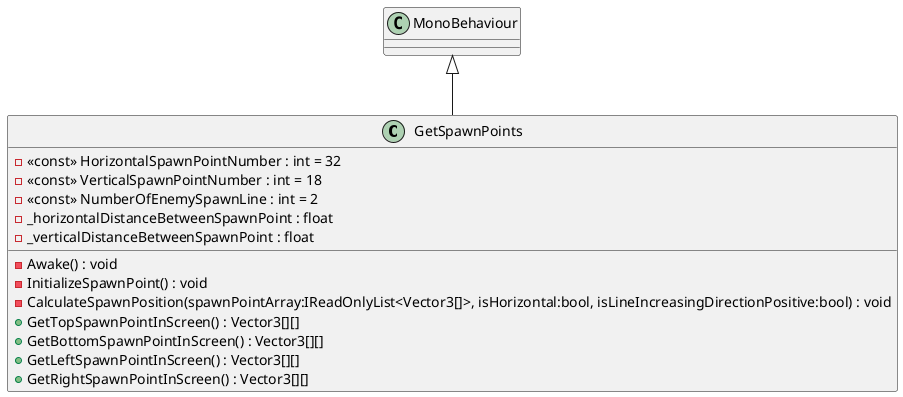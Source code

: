 @startuml
class GetSpawnPoints {
    - <<const>> HorizontalSpawnPointNumber : int = 32
    - <<const>> VerticalSpawnPointNumber : int = 18
    - <<const>> NumberOfEnemySpawnLine : int = 2
    - _horizontalDistanceBetweenSpawnPoint : float
    - _verticalDistanceBetweenSpawnPoint : float
    - Awake() : void
    - InitializeSpawnPoint() : void
    - CalculateSpawnPosition(spawnPointArray:IReadOnlyList<Vector3[]>, isHorizontal:bool, isLineIncreasingDirectionPositive:bool) : void
    + GetTopSpawnPointInScreen() : Vector3[][]
    + GetBottomSpawnPointInScreen() : Vector3[][]
    + GetLeftSpawnPointInScreen() : Vector3[][]
    + GetRightSpawnPointInScreen() : Vector3[][]
}
MonoBehaviour <|-- GetSpawnPoints
@enduml
